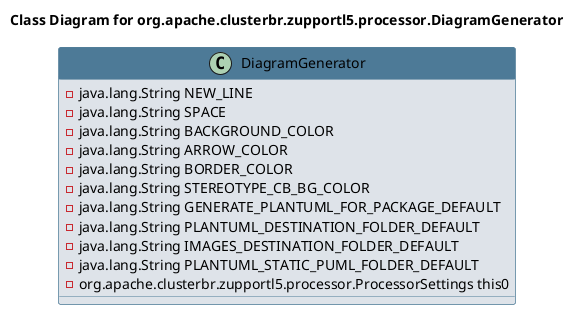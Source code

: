 @startuml 
skinparam class { 
 BackgroundColor #DEE3E9 
 ArrowColor #4D7A97 
 BorderColor #4D7A97 
}
left to right direction 
title Class Diagram for org.apache.clusterbr.zupportl5.processor.DiagramGenerator
skinparam titleBackgroundColor White
skinparam classHeaderBackgroundColor #4D7A97 
skinparam stereotypeCBackgroundColor #F8981D 

class DiagramGenerator {
 - java.lang.String NEW_LINE
 - java.lang.String SPACE
 - java.lang.String BACKGROUND_COLOR
 - java.lang.String ARROW_COLOR
 - java.lang.String BORDER_COLOR
 - java.lang.String STEREOTYPE_CB_BG_COLOR
 - java.lang.String GENERATE_PLANTUML_FOR_PACKAGE_DEFAULT
 - java.lang.String PLANTUML_DESTINATION_FOLDER_DEFAULT
 - java.lang.String IMAGES_DESTINATION_FOLDER_DEFAULT
 - java.lang.String PLANTUML_STATIC_PUML_FOLDER_DEFAULT
 - org.apache.clusterbr.zupportl5.processor.ProcessorSettings this0
}
@enduml
